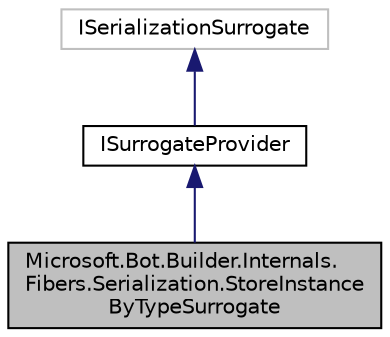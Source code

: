 digraph "Microsoft.Bot.Builder.Internals.Fibers.Serialization.StoreInstanceByTypeSurrogate"
{
  edge [fontname="Helvetica",fontsize="10",labelfontname="Helvetica",labelfontsize="10"];
  node [fontname="Helvetica",fontsize="10",shape=record];
  Node1 [label="Microsoft.Bot.Builder.Internals.\lFibers.Serialization.StoreInstance\lByTypeSurrogate",height=0.2,width=0.4,color="black", fillcolor="grey75", style="filled", fontcolor="black"];
  Node2 -> Node1 [dir="back",color="midnightblue",fontsize="10",style="solid",fontname="Helvetica"];
  Node2 [label="ISurrogateProvider",height=0.2,width=0.4,color="black", fillcolor="white", style="filled",URL="$dc/d97/interface_microsoft_1_1_bot_1_1_builder_1_1_internals_1_1_fibers_1_1_serialization_1_1_i_surrogate_provider.html",tooltip="Extend ISerializationSurrogate with a \"tester\" method used by SurrogateSelector. "];
  Node3 -> Node2 [dir="back",color="midnightblue",fontsize="10",style="solid",fontname="Helvetica"];
  Node3 [label="ISerializationSurrogate",height=0.2,width=0.4,color="grey75", fillcolor="white", style="filled"];
}
